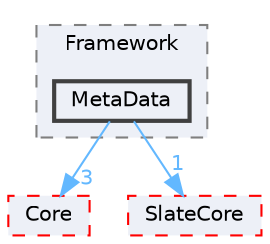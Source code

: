 digraph "MetaData"
{
 // INTERACTIVE_SVG=YES
 // LATEX_PDF_SIZE
  bgcolor="transparent";
  edge [fontname=Helvetica,fontsize=10,labelfontname=Helvetica,labelfontsize=10];
  node [fontname=Helvetica,fontsize=10,shape=box,height=0.2,width=0.4];
  compound=true
  subgraph clusterdir_5e91650a46d604759d601f9856541501 {
    graph [ bgcolor="#edf0f7", pencolor="grey50", label="Framework", fontname=Helvetica,fontsize=10 style="filled,dashed", URL="dir_5e91650a46d604759d601f9856541501.html",tooltip=""]
  dir_33ddf2f89c509bc42491fb9442dd0e47 [label="MetaData", fillcolor="#edf0f7", color="grey25", style="filled,bold", URL="dir_33ddf2f89c509bc42491fb9442dd0e47.html",tooltip=""];
  }
  dir_0e6cddcc9caa1238c7f3774224afaa45 [label="Core", fillcolor="#edf0f7", color="red", style="filled,dashed", URL="dir_0e6cddcc9caa1238c7f3774224afaa45.html",tooltip=""];
  dir_f0f0d357c8c9eca10fb05693ae8c53b1 [label="SlateCore", fillcolor="#edf0f7", color="red", style="filled,dashed", URL="dir_f0f0d357c8c9eca10fb05693ae8c53b1.html",tooltip=""];
  dir_33ddf2f89c509bc42491fb9442dd0e47->dir_0e6cddcc9caa1238c7f3774224afaa45 [headlabel="3", labeldistance=1.5 headhref="dir_000634_000266.html" href="dir_000634_000266.html" color="steelblue1" fontcolor="steelblue1"];
  dir_33ddf2f89c509bc42491fb9442dd0e47->dir_f0f0d357c8c9eca10fb05693ae8c53b1 [headlabel="1", labeldistance=1.5 headhref="dir_000634_001045.html" href="dir_000634_001045.html" color="steelblue1" fontcolor="steelblue1"];
}
